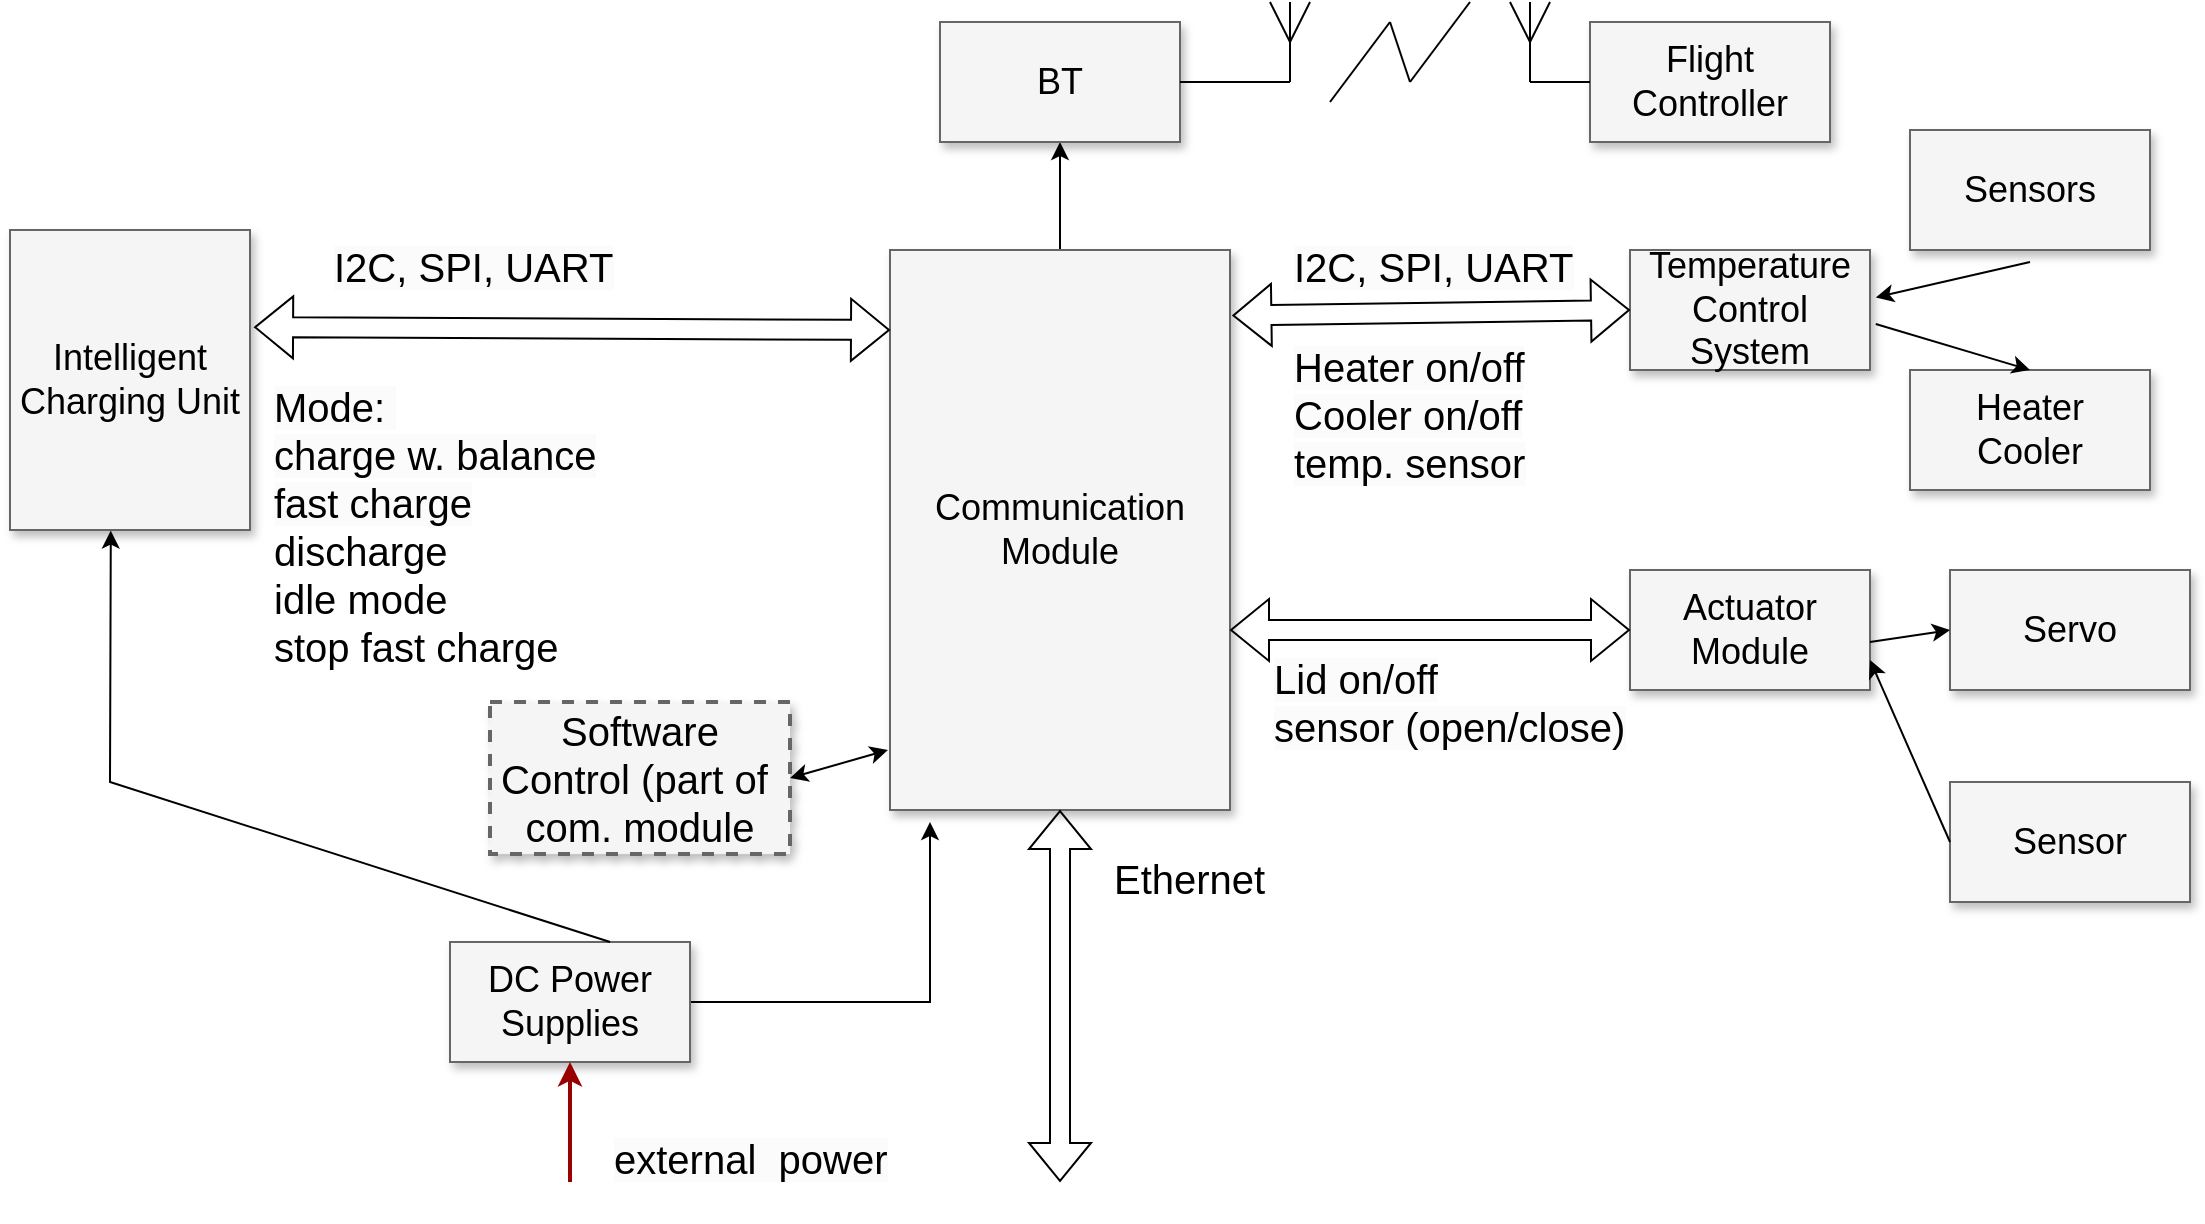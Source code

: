 <mxfile version="26.0.6">
  <diagram name="Page-1" id="90a13364-a465-7bf4-72fc-28e22215d7a0">
    <mxGraphModel dx="1136" dy="845" grid="1" gridSize="10" guides="1" tooltips="1" connect="1" arrows="1" fold="1" page="1" pageScale="1.5" pageWidth="1169" pageHeight="826" background="none" math="0" shadow="0">
      <root>
        <mxCell id="0" style=";html=1;" />
        <mxCell id="1" style=";html=1;" parent="0" />
        <mxCell id="3a17f1ce550125da-1" value="Software Control (part of&amp;nbsp; com. module" style="whiteSpace=wrap;html=1;shadow=1;fontSize=20;fillColor=#f5f5f5;strokeColor=#666666;strokeWidth=2;dashed=1;" parent="1" vertex="1">
          <mxGeometry x="290" y="670" width="150" height="76" as="geometry" />
        </mxCell>
        <mxCell id="3a17f1ce550125da-13" style="edgeStyle=elbowEdgeStyle;rounded=0;html=1;startArrow=none;startFill=0;jettySize=auto;orthogonalLoop=1;fontSize=18;elbow=vertical;" parent="1" source="3a17f1ce550125da-2" target="3a17f1ce550125da-4" edge="1">
          <mxGeometry relative="1" as="geometry" />
        </mxCell>
        <mxCell id="3a17f1ce550125da-2" value="Communication Module" style="whiteSpace=wrap;html=1;shadow=1;fontSize=18;fillColor=#f5f5f5;strokeColor=#666666;" parent="1" vertex="1">
          <mxGeometry x="490" y="444" width="170" height="280" as="geometry" />
        </mxCell>
        <mxCell id="3a17f1ce550125da-4" value="BT" style="whiteSpace=wrap;html=1;shadow=1;fontSize=18;fillColor=#f5f5f5;strokeColor=#666666;" parent="1" vertex="1">
          <mxGeometry x="515" y="330" width="120" height="60" as="geometry" />
        </mxCell>
        <mxCell id="3a17f1ce550125da-5" value="Temperature Control System" style="whiteSpace=wrap;html=1;shadow=1;fontSize=18;fillColor=#f5f5f5;strokeColor=#666666;" parent="1" vertex="1">
          <mxGeometry x="860" y="444" width="120" height="60" as="geometry" />
        </mxCell>
        <mxCell id="3a17f1ce550125da-6" value="Actuator Module" style="whiteSpace=wrap;html=1;shadow=1;fontSize=18;fillColor=#f5f5f5;strokeColor=#666666;" parent="1" vertex="1">
          <mxGeometry x="860" y="604" width="120" height="60" as="geometry" />
        </mxCell>
        <mxCell id="3a17f1ce550125da-8" value="Intelligent Charging Unit" style="whiteSpace=wrap;html=1;shadow=1;fontSize=18;fillColor=#f5f5f5;strokeColor=#666666;" parent="1" vertex="1">
          <mxGeometry x="50" y="434" width="120" height="150" as="geometry" />
        </mxCell>
        <mxCell id="3a17f1ce550125da-18" style="edgeStyle=elbowEdgeStyle;rounded=0;html=1;startArrow=none;startFill=0;jettySize=auto;orthogonalLoop=1;fontSize=18;elbow=vertical;exitX=1;exitY=0.5;exitDx=0;exitDy=0;" parent="1" source="3a17f1ce550125da-11" edge="1">
          <mxGeometry relative="1" as="geometry">
            <mxPoint x="510" y="730" as="targetPoint" />
            <Array as="points">
              <mxPoint x="450" y="820" />
            </Array>
          </mxGeometry>
        </mxCell>
        <mxCell id="3a17f1ce550125da-11" value="DC Power Supplies" style="whiteSpace=wrap;html=1;shadow=1;fontSize=18;fillColor=#f5f5f5;strokeColor=#666666;" parent="1" vertex="1">
          <mxGeometry x="270" y="790" width="120" height="60" as="geometry" />
        </mxCell>
        <mxCell id="zz_b-w7ehZxn2QmO33RR-2" value="Sensors" style="whiteSpace=wrap;html=1;shadow=1;fontSize=18;fillColor=#f5f5f5;strokeColor=#666666;" vertex="1" parent="1">
          <mxGeometry x="1000" y="384" width="120" height="60" as="geometry" />
        </mxCell>
        <mxCell id="zz_b-w7ehZxn2QmO33RR-3" value="Heater&lt;div&gt;Cooler&lt;/div&gt;" style="whiteSpace=wrap;html=1;shadow=1;fontSize=18;fillColor=#f5f5f5;strokeColor=#666666;" vertex="1" parent="1">
          <mxGeometry x="1000" y="504" width="120" height="60" as="geometry" />
        </mxCell>
        <mxCell id="zz_b-w7ehZxn2QmO33RR-5" value="" style="endArrow=classic;html=1;rounded=0;entryX=1.024;entryY=0.395;entryDx=0;entryDy=0;entryPerimeter=0;" edge="1" parent="1" target="3a17f1ce550125da-5">
          <mxGeometry width="50" height="50" relative="1" as="geometry">
            <mxPoint x="1060" y="450" as="sourcePoint" />
            <mxPoint x="600" y="610" as="targetPoint" />
          </mxGeometry>
        </mxCell>
        <mxCell id="zz_b-w7ehZxn2QmO33RR-6" value="Servo" style="whiteSpace=wrap;html=1;shadow=1;fontSize=18;fillColor=#f5f5f5;strokeColor=#666666;" vertex="1" parent="1">
          <mxGeometry x="1020" y="604" width="120" height="60" as="geometry" />
        </mxCell>
        <mxCell id="zz_b-w7ehZxn2QmO33RR-7" value="Sensor" style="whiteSpace=wrap;html=1;shadow=1;fontSize=18;fillColor=#f5f5f5;strokeColor=#666666;" vertex="1" parent="1">
          <mxGeometry x="1020" y="710" width="120" height="60" as="geometry" />
        </mxCell>
        <mxCell id="zz_b-w7ehZxn2QmO33RR-8" value="" style="endArrow=classic;html=1;rounded=0;entryX=1;entryY=0.75;entryDx=0;entryDy=0;exitX=0;exitY=0.5;exitDx=0;exitDy=0;" edge="1" parent="1" source="zz_b-w7ehZxn2QmO33RR-7" target="3a17f1ce550125da-6">
          <mxGeometry width="50" height="50" relative="1" as="geometry">
            <mxPoint x="570" y="660" as="sourcePoint" />
            <mxPoint x="620" y="610" as="targetPoint" />
          </mxGeometry>
        </mxCell>
        <mxCell id="zz_b-w7ehZxn2QmO33RR-9" value="" style="endArrow=classic;html=1;rounded=0;entryX=0;entryY=0.5;entryDx=0;entryDy=0;" edge="1" parent="1" target="zz_b-w7ehZxn2QmO33RR-6">
          <mxGeometry width="50" height="50" relative="1" as="geometry">
            <mxPoint x="980" y="640" as="sourcePoint" />
            <mxPoint x="620" y="610" as="targetPoint" />
          </mxGeometry>
        </mxCell>
        <mxCell id="zz_b-w7ehZxn2QmO33RR-10" value="" style="endArrow=classic;html=1;rounded=0;entryX=0.5;entryY=0;entryDx=0;entryDy=0;exitX=1.024;exitY=0.617;exitDx=0;exitDy=0;exitPerimeter=0;" edge="1" parent="1" source="3a17f1ce550125da-5" target="zz_b-w7ehZxn2QmO33RR-3">
          <mxGeometry width="50" height="50" relative="1" as="geometry">
            <mxPoint x="570" y="660" as="sourcePoint" />
            <mxPoint x="620" y="610" as="targetPoint" />
          </mxGeometry>
        </mxCell>
        <mxCell id="zz_b-w7ehZxn2QmO33RR-11" value="" style="shape=flexArrow;endArrow=classic;startArrow=classic;html=1;rounded=0;entryX=0;entryY=0.5;entryDx=0;entryDy=0;exitX=1.007;exitY=0.117;exitDx=0;exitDy=0;exitPerimeter=0;" edge="1" parent="1" source="3a17f1ce550125da-2" target="3a17f1ce550125da-5">
          <mxGeometry width="100" height="100" relative="1" as="geometry">
            <mxPoint x="540" y="680" as="sourcePoint" />
            <mxPoint x="640" y="580" as="targetPoint" />
          </mxGeometry>
        </mxCell>
        <mxCell id="zz_b-w7ehZxn2QmO33RR-12" value="" style="shape=flexArrow;endArrow=classic;startArrow=classic;html=1;rounded=0;exitX=1.017;exitY=0.324;exitDx=0;exitDy=0;exitPerimeter=0;" edge="1" parent="1" source="3a17f1ce550125da-8">
          <mxGeometry width="100" height="100" relative="1" as="geometry">
            <mxPoint x="540" y="680" as="sourcePoint" />
            <mxPoint x="490" y="484" as="targetPoint" />
          </mxGeometry>
        </mxCell>
        <mxCell id="zz_b-w7ehZxn2QmO33RR-13" value="" style="shape=flexArrow;endArrow=classic;startArrow=classic;html=1;rounded=0;entryX=0;entryY=0.5;entryDx=0;entryDy=0;" edge="1" parent="1" target="3a17f1ce550125da-6">
          <mxGeometry width="100" height="100" relative="1" as="geometry">
            <mxPoint x="660" y="634" as="sourcePoint" />
            <mxPoint x="640" y="580" as="targetPoint" />
          </mxGeometry>
        </mxCell>
        <mxCell id="zz_b-w7ehZxn2QmO33RR-14" value="&lt;span style=&quot;color: rgb(0, 0, 0); font-family: Helvetica; font-size: 20px; font-style: normal; font-variant-ligatures: normal; font-variant-caps: normal; font-weight: 400; letter-spacing: normal; orphans: 2; text-align: center; text-indent: 0px; text-transform: none; widows: 2; word-spacing: 0px; -webkit-text-stroke-width: 0px; white-space: normal; background-color: rgb(251, 251, 251); text-decoration-thickness: initial; text-decoration-style: initial; text-decoration-color: initial; float: none; display: inline !important;&quot;&gt;I2C, SPI, UART&lt;/span&gt;" style="text;whiteSpace=wrap;html=1;" vertex="1" parent="1">
          <mxGeometry x="210" y="434" width="180" height="50" as="geometry" />
        </mxCell>
        <mxCell id="zz_b-w7ehZxn2QmO33RR-15" value="&lt;span style=&quot;color: rgb(0, 0, 0); font-family: Helvetica; font-size: 20px; font-style: normal; font-variant-ligatures: normal; font-variant-caps: normal; font-weight: 400; letter-spacing: normal; orphans: 2; text-align: center; text-indent: 0px; text-transform: none; widows: 2; word-spacing: 0px; -webkit-text-stroke-width: 0px; white-space: normal; background-color: rgb(251, 251, 251); text-decoration-thickness: initial; text-decoration-style: initial; text-decoration-color: initial; float: none; display: inline !important;&quot;&gt;Lid on/off&lt;/span&gt;&lt;div&gt;&lt;span style=&quot;color: rgb(0, 0, 0); font-family: Helvetica; font-size: 20px; font-style: normal; font-variant-ligatures: normal; font-variant-caps: normal; font-weight: 400; letter-spacing: normal; orphans: 2; text-align: center; text-indent: 0px; text-transform: none; widows: 2; word-spacing: 0px; -webkit-text-stroke-width: 0px; white-space: normal; background-color: rgb(251, 251, 251); text-decoration-thickness: initial; text-decoration-style: initial; text-decoration-color: initial; float: none; display: inline !important;&quot;&gt;sensor (open/close)&lt;/span&gt;&lt;/div&gt;" style="text;whiteSpace=wrap;html=1;" vertex="1" parent="1">
          <mxGeometry x="680" y="640" width="180" height="50" as="geometry" />
        </mxCell>
        <mxCell id="zz_b-w7ehZxn2QmO33RR-16" value="&lt;span style=&quot;color: rgb(0, 0, 0); font-family: Helvetica; font-size: 20px; font-style: normal; font-variant-ligatures: normal; font-variant-caps: normal; font-weight: 400; letter-spacing: normal; orphans: 2; text-align: center; text-indent: 0px; text-transform: none; widows: 2; word-spacing: 0px; -webkit-text-stroke-width: 0px; white-space: normal; background-color: rgb(251, 251, 251); text-decoration-thickness: initial; text-decoration-style: initial; text-decoration-color: initial; float: none; display: inline !important;&quot;&gt;Heater on/off&lt;/span&gt;&lt;div&gt;&lt;span style=&quot;color: rgb(0, 0, 0); font-family: Helvetica; font-size: 20px; font-style: normal; font-variant-ligatures: normal; font-variant-caps: normal; font-weight: 400; letter-spacing: normal; orphans: 2; text-align: center; text-indent: 0px; text-transform: none; widows: 2; word-spacing: 0px; -webkit-text-stroke-width: 0px; white-space: normal; background-color: rgb(251, 251, 251); text-decoration-thickness: initial; text-decoration-style: initial; text-decoration-color: initial; float: none; display: inline !important;&quot;&gt;Cooler on/off&lt;/span&gt;&lt;/div&gt;&lt;div&gt;&lt;span style=&quot;color: rgb(0, 0, 0); font-family: Helvetica; font-size: 20px; font-style: normal; font-variant-ligatures: normal; font-variant-caps: normal; font-weight: 400; letter-spacing: normal; orphans: 2; text-align: center; text-indent: 0px; text-transform: none; widows: 2; word-spacing: 0px; -webkit-text-stroke-width: 0px; white-space: normal; background-color: rgb(251, 251, 251); text-decoration-thickness: initial; text-decoration-style: initial; text-decoration-color: initial; float: none; display: inline !important;&quot;&gt;temp. sensor&lt;/span&gt;&lt;/div&gt;" style="text;whiteSpace=wrap;html=1;" vertex="1" parent="1">
          <mxGeometry x="690" y="484" width="180" height="50" as="geometry" />
        </mxCell>
        <mxCell id="zz_b-w7ehZxn2QmO33RR-17" value="&lt;span style=&quot;color: rgb(0, 0, 0); font-family: Helvetica; font-size: 20px; font-style: normal; font-variant-ligatures: normal; font-variant-caps: normal; font-weight: 400; letter-spacing: normal; orphans: 2; text-align: center; text-indent: 0px; text-transform: none; widows: 2; word-spacing: 0px; -webkit-text-stroke-width: 0px; white-space: normal; background-color: rgb(251, 251, 251); text-decoration-thickness: initial; text-decoration-style: initial; text-decoration-color: initial; float: none; display: inline !important;&quot;&gt;Mode:&amp;nbsp;&lt;/span&gt;&lt;div&gt;&lt;span style=&quot;color: rgb(0, 0, 0); font-family: Helvetica; font-size: 20px; font-style: normal; font-variant-ligatures: normal; font-variant-caps: normal; font-weight: 400; letter-spacing: normal; orphans: 2; text-align: center; text-indent: 0px; text-transform: none; widows: 2; word-spacing: 0px; -webkit-text-stroke-width: 0px; white-space: normal; background-color: rgb(251, 251, 251); text-decoration-thickness: initial; text-decoration-style: initial; text-decoration-color: initial; float: none; display: inline !important;&quot;&gt;charge w. balance&lt;/span&gt;&lt;/div&gt;&lt;div&gt;&lt;span style=&quot;color: rgb(0, 0, 0); font-family: Helvetica; font-size: 20px; font-style: normal; font-variant-ligatures: normal; font-variant-caps: normal; font-weight: 400; letter-spacing: normal; orphans: 2; text-align: center; text-indent: 0px; text-transform: none; widows: 2; word-spacing: 0px; -webkit-text-stroke-width: 0px; white-space: normal; background-color: rgb(251, 251, 251); text-decoration-thickness: initial; text-decoration-style: initial; text-decoration-color: initial; float: none; display: inline !important;&quot;&gt;fast charge&lt;/span&gt;&lt;/div&gt;&lt;div&gt;&lt;span style=&quot;font-size: 20px; text-align: center; background-color: transparent; color: light-dark(rgb(0, 0, 0), rgb(255, 255, 255));&quot;&gt;discharge&lt;/span&gt;&lt;/div&gt;&lt;div&gt;&lt;span style=&quot;font-size: 20px; text-align: center; background-color: transparent; color: light-dark(rgb(0, 0, 0), rgb(255, 255, 255));&quot;&gt;idle mode&lt;/span&gt;&lt;/div&gt;&lt;div&gt;&lt;span style=&quot;font-size: 20px; text-align: center; background-color: transparent; color: light-dark(rgb(0, 0, 0), rgb(255, 255, 255));&quot;&gt;stop fast charge&lt;/span&gt;&lt;/div&gt;&lt;div&gt;&lt;div&gt;&lt;span style=&quot;color: rgb(0, 0, 0); font-family: Helvetica; font-size: 20px; font-style: normal; font-variant-ligatures: normal; font-variant-caps: normal; font-weight: 400; letter-spacing: normal; orphans: 2; text-align: center; text-indent: 0px; text-transform: none; widows: 2; word-spacing: 0px; -webkit-text-stroke-width: 0px; white-space: normal; background-color: rgb(251, 251, 251); text-decoration-thickness: initial; text-decoration-style: initial; text-decoration-color: initial; float: none; display: inline !important;&quot;&gt;&lt;br&gt;&lt;/span&gt;&lt;/div&gt;&lt;/div&gt;" style="text;whiteSpace=wrap;html=1;" vertex="1" parent="1">
          <mxGeometry x="180" y="504" width="180" height="50" as="geometry" />
        </mxCell>
        <mxCell id="zz_b-w7ehZxn2QmO33RR-21" value="&lt;span style=&quot;color: rgb(0, 0, 0); font-family: Helvetica; font-size: 20px; font-style: normal; font-variant-ligatures: normal; font-variant-caps: normal; font-weight: 400; letter-spacing: normal; orphans: 2; text-align: center; text-indent: 0px; text-transform: none; widows: 2; word-spacing: 0px; -webkit-text-stroke-width: 0px; white-space: normal; background-color: rgb(251, 251, 251); text-decoration-thickness: initial; text-decoration-style: initial; text-decoration-color: initial; float: none; display: inline !important;&quot;&gt;I2C, SPI, UART&lt;/span&gt;" style="text;whiteSpace=wrap;html=1;" vertex="1" parent="1">
          <mxGeometry x="690" y="434" width="180" height="50" as="geometry" />
        </mxCell>
        <mxCell id="zz_b-w7ehZxn2QmO33RR-22" value="" style="shape=flexArrow;endArrow=classic;startArrow=classic;html=1;rounded=0;" edge="1" parent="1" target="3a17f1ce550125da-2">
          <mxGeometry width="100" height="100" relative="1" as="geometry">
            <mxPoint x="575" y="910" as="sourcePoint" />
            <mxPoint x="640" y="580" as="targetPoint" />
          </mxGeometry>
        </mxCell>
        <mxCell id="zz_b-w7ehZxn2QmO33RR-23" value="&lt;div style=&quot;text-align: center;&quot;&gt;&lt;span style=&quot;background-color: transparent; color: light-dark(rgb(0, 0, 0), rgb(255, 255, 255)); font-size: 20px;&quot;&gt;Ethernet&lt;/span&gt;&lt;/div&gt;" style="text;whiteSpace=wrap;html=1;" vertex="1" parent="1">
          <mxGeometry x="600" y="740" width="180" height="50" as="geometry" />
        </mxCell>
        <mxCell id="zz_b-w7ehZxn2QmO33RR-24" value="" style="endArrow=classic;html=1;rounded=0;exitX=0.667;exitY=0;exitDx=0;exitDy=0;exitPerimeter=0;entryX=0.42;entryY=1.002;entryDx=0;entryDy=0;entryPerimeter=0;" edge="1" parent="1" source="3a17f1ce550125da-11" target="3a17f1ce550125da-8">
          <mxGeometry width="50" height="50" relative="1" as="geometry">
            <mxPoint x="570" y="660" as="sourcePoint" />
            <mxPoint x="100" y="700" as="targetPoint" />
            <Array as="points">
              <mxPoint x="100" y="710" />
            </Array>
          </mxGeometry>
        </mxCell>
        <mxCell id="zz_b-w7ehZxn2QmO33RR-25" value="" style="edgeStyle=elbowEdgeStyle;elbow=horizontal;strokeColor=#990000;strokeWidth=2;rounded=0;entryX=0.5;entryY=1;entryDx=0;entryDy=0;" edge="1" parent="1" target="3a17f1ce550125da-11">
          <mxGeometry width="100" height="100" relative="1" as="geometry">
            <mxPoint x="330" y="910" as="sourcePoint" />
            <mxPoint x="590" y="600" as="targetPoint" />
          </mxGeometry>
        </mxCell>
        <mxCell id="zz_b-w7ehZxn2QmO33RR-26" value="&lt;span style=&quot;color: rgb(0, 0, 0); font-family: Helvetica; font-size: 20px; font-style: normal; font-variant-ligatures: normal; font-variant-caps: normal; font-weight: 400; letter-spacing: normal; orphans: 2; text-align: center; text-indent: 0px; text-transform: none; widows: 2; word-spacing: 0px; -webkit-text-stroke-width: 0px; white-space: normal; background-color: rgb(251, 251, 251); text-decoration-thickness: initial; text-decoration-style: initial; text-decoration-color: initial; float: none; display: inline !important;&quot;&gt;external&amp;nbsp; power&lt;/span&gt;" style="text;whiteSpace=wrap;html=1;" vertex="1" parent="1">
          <mxGeometry x="350" y="880" width="180" height="50" as="geometry" />
        </mxCell>
        <mxCell id="zz_b-w7ehZxn2QmO33RR-27" value="" style="endArrow=classic;startArrow=classic;html=1;rounded=0;exitX=1;exitY=0.5;exitDx=0;exitDy=0;" edge="1" parent="1" source="3a17f1ce550125da-1">
          <mxGeometry width="50" height="50" relative="1" as="geometry">
            <mxPoint x="570" y="660" as="sourcePoint" />
            <mxPoint x="489" y="694" as="targetPoint" />
          </mxGeometry>
        </mxCell>
        <mxCell id="zz_b-w7ehZxn2QmO33RR-28" value="" style="endArrow=none;html=1;rounded=0;entryX=1;entryY=0.5;entryDx=0;entryDy=0;" edge="1" parent="1" target="3a17f1ce550125da-4">
          <mxGeometry width="50" height="50" relative="1" as="geometry">
            <mxPoint x="690" y="360" as="sourcePoint" />
            <mxPoint x="620" y="710" as="targetPoint" />
          </mxGeometry>
        </mxCell>
        <mxCell id="zz_b-w7ehZxn2QmO33RR-31" value="" style="endArrow=none;html=1;rounded=0;" edge="1" parent="1">
          <mxGeometry width="50" height="50" relative="1" as="geometry">
            <mxPoint x="690" y="320" as="sourcePoint" />
            <mxPoint x="690" y="360" as="targetPoint" />
          </mxGeometry>
        </mxCell>
        <mxCell id="zz_b-w7ehZxn2QmO33RR-32" value="" style="endArrow=none;html=1;rounded=0;" edge="1" parent="1">
          <mxGeometry width="50" height="50" relative="1" as="geometry">
            <mxPoint x="680" y="320" as="sourcePoint" />
            <mxPoint x="690" y="340" as="targetPoint" />
          </mxGeometry>
        </mxCell>
        <mxCell id="zz_b-w7ehZxn2QmO33RR-34" value="" style="endArrow=none;html=1;rounded=0;" edge="1" parent="1">
          <mxGeometry width="50" height="50" relative="1" as="geometry">
            <mxPoint x="700" y="320" as="sourcePoint" />
            <mxPoint x="690" y="340" as="targetPoint" />
          </mxGeometry>
        </mxCell>
        <mxCell id="zz_b-w7ehZxn2QmO33RR-36" value="" style="endArrow=none;html=1;rounded=0;" edge="1" parent="1">
          <mxGeometry width="50" height="50" relative="1" as="geometry">
            <mxPoint x="740" y="330" as="sourcePoint" />
            <mxPoint x="710" y="370" as="targetPoint" />
          </mxGeometry>
        </mxCell>
        <mxCell id="zz_b-w7ehZxn2QmO33RR-37" value="" style="endArrow=none;html=1;rounded=0;" edge="1" parent="1">
          <mxGeometry width="50" height="50" relative="1" as="geometry">
            <mxPoint x="750" y="360" as="sourcePoint" />
            <mxPoint x="740" y="330" as="targetPoint" />
          </mxGeometry>
        </mxCell>
        <mxCell id="zz_b-w7ehZxn2QmO33RR-39" value="" style="endArrow=none;html=1;rounded=0;" edge="1" parent="1">
          <mxGeometry width="50" height="50" relative="1" as="geometry">
            <mxPoint x="750" y="360" as="sourcePoint" />
            <mxPoint x="780" y="320" as="targetPoint" />
          </mxGeometry>
        </mxCell>
        <mxCell id="zz_b-w7ehZxn2QmO33RR-41" value="Flight Controller" style="whiteSpace=wrap;html=1;shadow=1;fontSize=18;fillColor=#f5f5f5;strokeColor=#666666;" vertex="1" parent="1">
          <mxGeometry x="840" y="330" width="120" height="60" as="geometry" />
        </mxCell>
        <mxCell id="zz_b-w7ehZxn2QmO33RR-44" value="" style="endArrow=none;html=1;rounded=0;" edge="1" parent="1">
          <mxGeometry width="50" height="50" relative="1" as="geometry">
            <mxPoint x="820" y="320" as="sourcePoint" />
            <mxPoint x="810" y="340" as="targetPoint" />
          </mxGeometry>
        </mxCell>
        <mxCell id="zz_b-w7ehZxn2QmO33RR-46" value="" style="endArrow=none;html=1;rounded=0;" edge="1" parent="1">
          <mxGeometry width="50" height="50" relative="1" as="geometry">
            <mxPoint x="800" y="320" as="sourcePoint" />
            <mxPoint x="810" y="340" as="targetPoint" />
          </mxGeometry>
        </mxCell>
        <mxCell id="zz_b-w7ehZxn2QmO33RR-47" value="" style="endArrow=none;html=1;rounded=0;" edge="1" parent="1">
          <mxGeometry width="50" height="50" relative="1" as="geometry">
            <mxPoint x="810" y="360" as="sourcePoint" />
            <mxPoint x="810" y="320" as="targetPoint" />
          </mxGeometry>
        </mxCell>
        <mxCell id="zz_b-w7ehZxn2QmO33RR-48" value="" style="endArrow=none;html=1;rounded=0;exitX=0;exitY=0.5;exitDx=0;exitDy=0;" edge="1" parent="1" source="zz_b-w7ehZxn2QmO33RR-41">
          <mxGeometry width="50" height="50" relative="1" as="geometry">
            <mxPoint x="570" y="760" as="sourcePoint" />
            <mxPoint x="810" y="360" as="targetPoint" />
          </mxGeometry>
        </mxCell>
      </root>
    </mxGraphModel>
  </diagram>
</mxfile>
